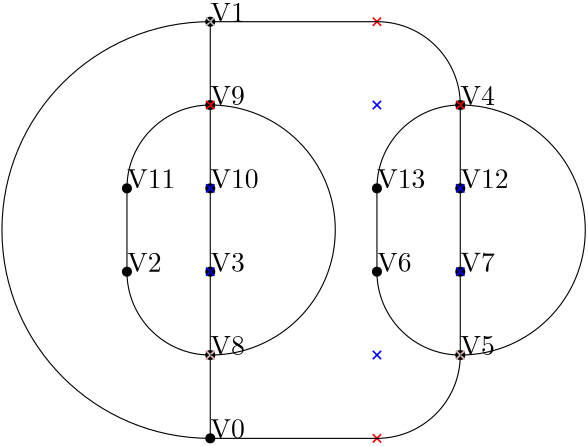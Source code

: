 <?xml version="1.0"?>
    <!DOCTYPE ipe SYSTEM "ipe.dtd">
    <ipe version="70005" creator="Ipe 7.1.4">
    <info created="D:20131106154934" modified="D:20131106160041"/>
    <preamble>\usepackage[english]{babel}</preamble>
    <ipestyle name="basic">
    <symbol name="arrow/arc(spx)">
    <path stroke="sym-stroke" fill="sym-stroke" pen="sym-pen">
    0 0 m
    -1 0.333 l
    -1 -0.333 l
    h
    </path>
    </symbol>
    <symbol name="arrow/farc(spx)">
    <path stroke="sym-stroke" fill="white" pen="sym-pen">
    0 0 m
    -1 0.333 l
    -1 -0.333 l
    h
    </path>
    </symbol>
    <symbol name="mark/circle(sx)" transformations="translations">
    <path fill="sym-stroke">
    0.6 0 0 0.6 0 0 e
    0.4 0 0 0.4 0 0 e
    </path>
    </symbol>
    <symbol name="mark/disk(sx)" transformations="translations">
    <path fill="sym-stroke">
    0.6 0 0 0.6 0 0 e
    </path>
    </symbol>
    <symbol name="mark/fdisk(sfx)" transformations="translations">
    <group>
    <path fill="sym-fill">
    0.5 0 0 0.5 0 0 e
    </path>
    <path fill="sym-stroke" fillrule="eofill">
    0.6 0 0 0.6 0 0 e
    0.4 0 0 0.4 0 0 e
    </path>
    </group>
    </symbol>
    <symbol name="mark/box(sx)" transformations="translations">
    <path fill="sym-stroke" fillrule="eofill">
    -0.6 -0.6 m
    0.6 -0.6 l
    0.6 0.6 l
    -0.6 0.6 l
    h
    -0.4 -0.4 m
    0.4 -0.4 l
    0.4 0.4 l
    -0.4 0.4 l
    h
    </path>
    </symbol>
    <symbol name="mark/square(sx)" transformations="translations">
    <path fill="sym-stroke">
    -0.6 -0.6 m
    0.6 -0.6 l
    0.6 0.6 l
    -0.6 0.6 l
    h
    </path>
    </symbol>
    <symbol name="mark/fsquare(sfx)" transformations="translations">
    <group>
    <path fill="sym-fill">
    -0.5 -0.5 m
    0.5 -0.5 l
    0.5 0.5 l
    -0.5 0.5 l
    h
    </path>
    <path fill="sym-stroke" fillrule="eofill">
    -0.6 -0.6 m
    0.6 -0.6 l
    0.6 0.6 l
    -0.6 0.6 l
    h
    -0.4 -0.4 m
    0.4 -0.4 l
    0.4 0.4 l
    -0.4 0.4 l
    h
    </path>
    </group>
    </symbol>
    <symbol name="mark/cross(sx)" transformations="translations">
    <group>
    <path fill="sym-stroke">
    -0.43 -0.57 m
    0.57 0.43 l
    0.43 0.57 l
    -0.57 -0.43 l
    h
    </path>
    <path fill="sym-stroke">
    -0.43 0.57 m
    0.57 -0.43 l
    0.43 -0.57 l
    -0.57 0.43 l
    h
    </path>
    </group>
    </symbol>
    <symbol name="arrow/fnormal(spx)">
    <path stroke="sym-stroke" fill="white" pen="sym-pen">
    0 0 m
    -1 0.333 l
    -1 -0.333 l
    h
    </path>
    </symbol>
    <symbol name="arrow/pointed(spx)">
    <path stroke="sym-stroke" fill="sym-stroke" pen="sym-pen">
    0 0 m
    -1 0.333 l
    -0.8 0 l
    -1 -0.333 l
    h
    </path>
    </symbol>
    <symbol name="arrow/fpointed(spx)">
    <path stroke="sym-stroke" fill="white" pen="sym-pen">
    0 0 m
    -1 0.333 l
    -0.8 0 l
    -1 -0.333 l
    h
    </path>
    </symbol>
    <symbol name="arrow/linear(spx)">
    <path stroke="sym-stroke" pen="sym-pen">
    -1 0.333 m
    0 0 l
    -1 -0.333 l
    </path>
    </symbol>
    <symbol name="arrow/fdouble(spx)">
    <path stroke="sym-stroke" fill="white" pen="sym-pen">
    0 0 m
    -1 0.333 l
    -1 -0.333 l
    h
    -1 0 m
    -2 0.333 l
    -2 -0.333 l
    h
    </path>
    </symbol>
    <symbol name="arrow/double(spx)">
    <path stroke="sym-stroke" fill="sym-stroke" pen="sym-pen">
    0 0 m
    -1 0.333 l
    -1 -0.333 l
    h
    -1 0 m
    -2 0.333 l
    -2 -0.333 l
    h
    </path>
    </symbol>
    <pen name="heavier" value="0.8"/>
    <pen name="fat" value="1.2"/>
    <pen name="ultrafat" value="2"/>
    <symbolsize name="large" value="5"/>
    <symbolsize name="small" value="2"/>
    <symbolsize name="tiny" value="1.1"/>
    <arrowsize name="large" value="10"/>
    <arrowsize name="small" value="5"/>
    <arrowsize name="tiny" value="3"/>
    <color name="red" value="1 0 0"/>
    <color name="green" value="0 1 0"/>
    <color name="blue" value="0 0 1"/>
    <color name="yellow" value="1 1 0"/>
    <color name="orange" value="1 0.647 0"/>
    <color name="gold" value="1 0.843 0"/>
    <color name="purple" value="0.627 0.125 0.941"/>
    <color name="gray" value="0.745"/>
    <color name="brown" value="0.647 0.165 0.165"/>
    <color name="navy" value="0 0 0.502"/>
    <color name="pink" value="1 0.753 0.796"/>
    <color name="seagreen" value="0.18 0.545 0.341"/>
    <color name="turquoise" value="0.251 0.878 0.816"/>
    <color name="violet" value="0.933 0.51 0.933"/>
    <color name="darkblue" value="0 0 0.545"/>
    <color name="darkcyan" value="0 0.545 0.545"/>
    <color name="darkgray" value="0.663"/>
    <color name="darkgreen" value="0 0.392 0"/>
    <color name="darkmagenta" value="0.545 0 0.545"/>
    <color name="darkorange" value="1 0.549 0"/>
    <color name="darkred" value="0.545 0 0"/>
    <color name="lightblue" value="0.678 0.847 0.902"/>
    <color name="lightcyan" value="0.878 1 1"/>
    <color name="lightgray" value="0.827"/>
    <color name="lightgreen" value="0.565 0.933 0.565"/>
    <color name="lightyellow" value="1 1 0.878"/>
    <dashstyle name="dashed" value="[4] 0"/>
    <dashstyle name="dotted" value="[1 3] 0"/>
    <dashstyle name="dash dotted" value="[4 2 1 2] 0"/>
    <dashstyle name="dash dot dotted" value="[4 2 1 2 1 2] 0"/>
    <textsize name="large" value="\large"/>
    <textsize name="Large" value="\Large"/>
    <textsize name="LARGE" value="\LARGE"/>
    <textsize name="huge" value="\huge"/>
    <textsize name="Huge" value="\Huge"/>
    <textsize name="small" value="\small"/>
    <textsize name="footnote" value="\footnotesize"/>
    <textsize name="tiny" value="\tiny"/>
    <textstyle name="center" begin="\begin{center}" end="\end{center}"/>
    <textstyle name="itemize" begin="\begin{itemize}" end="\end{itemize}"/>
    <textstyle name="item" begin="\begin{itemize}\item{}" end="\end{itemize}"/>
    <gridsize name="4 pts" value="4"/>
    <gridsize name="8 pts (~3 mm)" value="8"/>
    <gridsize name="16 pts (~6 mm)" value="16"/>
    <gridsize name="32 pts (~12 mm)" value="32"/>
    <gridsize name="10 pts (~3.5 mm)" value="10"/>
    <gridsize name="20 pts (~7 mm)" value="20"/>
    <gridsize name="14 pts (~5 mm)" value="14"/>
    <gridsize name="28 pts (~10 mm)" value="28"/>
    <gridsize name="56 pts (~20 mm)" value="56"/>
    <anglesize name="90 deg" value="90"/>
    <anglesize name="60 deg" value="60"/>
    <anglesize name="45 deg" value="45"/>
    <anglesize name="30 deg" value="30"/>
    <anglesize name="22.5 deg" value="22.5"/>
    <tiling name="falling" angle="-60" step="4" width="1"/>
    <tiling name="rising" angle="30" step="4" width="1"/>
    <layout paper="1000 1000" origin="0 0" frame="1000 1000" skip="32" crop="yes"/>
    </ipestyle>
    <page>
    <layer name="alpha"/>
    <view layers="alpha" active="alpha"/>
<use name="mark/disk(sx)" pos="460 400" size="normal" stroke="black"/>
<text transformations="translations" pos="460 400" stroke="black" type="label" width="190" height="10" depth="0" valign="baseline" size="normal">V0</text><use name="mark/disk(sx)" pos="460 550" size="normal" stroke="black"/>
<text transformations="translations" pos="460 550" stroke="black" type="label" width="190" height="10" depth="0" valign="baseline" size="normal">V1</text><use name="mark/disk(sx)" pos="430 460" size="normal" stroke="black"/>
<text transformations="translations" pos="430 460" stroke="black" type="label" width="190" height="10" depth="0" valign="baseline" size="normal">V2</text><use name="mark/disk(sx)" pos="460 460" size="normal" stroke="black"/>
<text transformations="translations" pos="460 460" stroke="black" type="label" width="190" height="10" depth="0" valign="baseline" size="normal">V3</text><use name="mark/disk(sx)" pos="550 520" size="normal" stroke="black"/>
<text transformations="translations" pos="550 520" stroke="black" type="label" width="190" height="10" depth="0" valign="baseline" size="normal">V4</text><use name="mark/disk(sx)" pos="550 430" size="normal" stroke="black"/>
<text transformations="translations" pos="550 430" stroke="black" type="label" width="190" height="10" depth="0" valign="baseline" size="normal">V5</text><use name="mark/disk(sx)" pos="520 460" size="normal" stroke="black"/>
<text transformations="translations" pos="520 460" stroke="black" type="label" width="190" height="10" depth="0" valign="baseline" size="normal">V6</text><use name="mark/disk(sx)" pos="550 460" size="normal" stroke="black"/>
<text transformations="translations" pos="550 460" stroke="black" type="label" width="190" height="10" depth="0" valign="baseline" size="normal">V7</text><use name="mark/disk(sx)" pos="460 430" size="normal" stroke="black"/>
<text transformations="translations" pos="460 430" stroke="black" type="label" width="190" height="10" depth="0" valign="baseline" size="normal">V8</text><use name="mark/disk(sx)" pos="460 520" size="normal" stroke="black"/>
<text transformations="translations" pos="460 520" stroke="black" type="label" width="190" height="10" depth="0" valign="baseline" size="normal">V9</text><use name="mark/disk(sx)" pos="460 490" size="normal" stroke="black"/>
<text transformations="translations" pos="460 490" stroke="black" type="label" width="190" height="10" depth="0" valign="baseline" size="normal">V10</text><use name="mark/disk(sx)" pos="430 490" size="normal" stroke="black"/>
<text transformations="translations" pos="430 490" stroke="black" type="label" width="190" height="10" depth="0" valign="baseline" size="normal">V11</text><use name="mark/disk(sx)" pos="550 490" size="normal" stroke="black"/>
<text transformations="translations" pos="550 490" stroke="black" type="label" width="190" height="10" depth="0" valign="baseline" size="normal">V12</text><use name="mark/disk(sx)" pos="520 490" size="normal" stroke="black"/>
<text transformations="translations" pos="520 490" stroke="black" type="label" width="190" height="10" depth="0" valign="baseline" size="normal">V13</text><path stroke="black" pen="normal" dash="normal">
 460 400 m
 460 430 l
 </path>
<use name="mark/cross(sx)" pos="520 430" size="normal" stroke="blue"/>
<use name="mark/cross(sx)" pos="520 400" size="normal" stroke="red"/>
<path stroke="black" pen="normal" dash="normal">
 460 400 m
 520 400 l
 </path>
<path stroke="black" pen="normal" dash="normal">
 520 400 m
 30,000 0 0 30,000 520 430 550 430 a
</path>
<path stroke="black" pen="normal" dash="normal">
 550 430 m
 550 460 l
 </path>
<use name="mark/cross(sx)" pos="550 460" size="normal" stroke="blue"/>
<use name="mark/cross(sx)" pos="550 430" size="normal" stroke="red"/>
<path stroke="black" pen="normal" dash="normal">
 550 430 m
 550 430 l
 </path>
<path stroke="black" pen="normal" dash="normal">
 520 460 m
 30,000 0 0 30,000 550 460 550 430 a
</path>
<use name="mark/cross(sx)" pos="460 460" size="normal" stroke="blue"/>
<use name="mark/cross(sx)" pos="460 430" size="normal" stroke="red"/>
<path stroke="black" pen="normal" dash="normal">
 460 430 m
 460 430 l
 </path>
<path stroke="black" pen="normal" dash="normal">
 430 460 m
 30,000 0 0 30,000 460 460 460 430 a
</path>
<path stroke="black" pen="normal" dash="normal">
 460 430 m
 460 460 l
 </path>
<path stroke="black" pen="normal" dash="normal">
 460 520 m
 460 550 l
 </path>
<use name="mark/cross(sx)" pos="520 520" size="normal" stroke="blue"/>
<use name="mark/cross(sx)" pos="520 550" size="normal" stroke="red"/>
<path stroke="black" pen="normal" dash="normal">
 460 550 m
 520 550 l
 </path>
<path stroke="black" pen="normal" dash="normal">
 550 520 m
 30,000 0 0 30,000 520 520 520 550 a
</path>
<use name="mark/cross(sx)" pos="550 430" size="normal" stroke="gray"/>
<path stroke="black" pen="normal" dash="normal">
 550 430 m
 550 430 l
 </path>
<path stroke="black" pen="normal" dash="normal">
 550 430 m
 45,000 0 0 45,000 550 475 550 520 a
</path>
<use name="mark/cross(sx)" pos="460 430" size="normal" stroke="gray"/>
<path stroke="black" pen="normal" dash="normal">
 460 430 m
 460 430 l
 </path>
<path stroke="black" pen="normal" dash="normal">
 460 430 m
 45,000 0 0 45,000 460 475 460 520 a
</path>
<use name="mark/cross(sx)" pos="460 550" size="normal" stroke="gray"/>
<path stroke="black" pen="normal" dash="normal">
 460 550 m
 460 550 l
 </path>
<path stroke="black" pen="normal" dash="normal">
 460 550 m
 75,000 0 0 75,000 460 475 460 400 a
</path>
<path stroke="black" pen="normal" dash="normal">
 460 460 m
 460 490 l
 </path>
<path stroke="black" pen="normal" dash="normal">
 460 490 m
 460 520 l
 </path>
<path stroke="black" pen="normal" dash="normal">
 430 460 m
 430 490 l
 </path>
<use name="mark/cross(sx)" pos="460 490" size="normal" stroke="blue"/>
<use name="mark/cross(sx)" pos="460 520" size="normal" stroke="red"/>
<path stroke="black" pen="normal" dash="normal">
 460 520 m
 460 520 l
 </path>
<path stroke="black" pen="normal" dash="normal">
 460 520 m
 30,000 0 0 30,000 460 490 430 490 a
</path>
<path stroke="black" pen="normal" dash="normal">
 550 460 m
 550 490 l
 </path>
<path stroke="black" pen="normal" dash="normal">
 520 460 m
 520 490 l
 </path>
<path stroke="black" pen="normal" dash="normal">
 550 490 m
 550 520 l
 </path>
<use name="mark/cross(sx)" pos="550 490" size="normal" stroke="blue"/>
<use name="mark/cross(sx)" pos="550 520" size="normal" stroke="red"/>
<path stroke="black" pen="normal" dash="normal">
 550 520 m
 550 520 l
 </path>
<path stroke="black" pen="normal" dash="normal">
 550 520 m
 30,000 0 0 30,000 550 490 520 490 a
</path>
</page>
</ipe>
